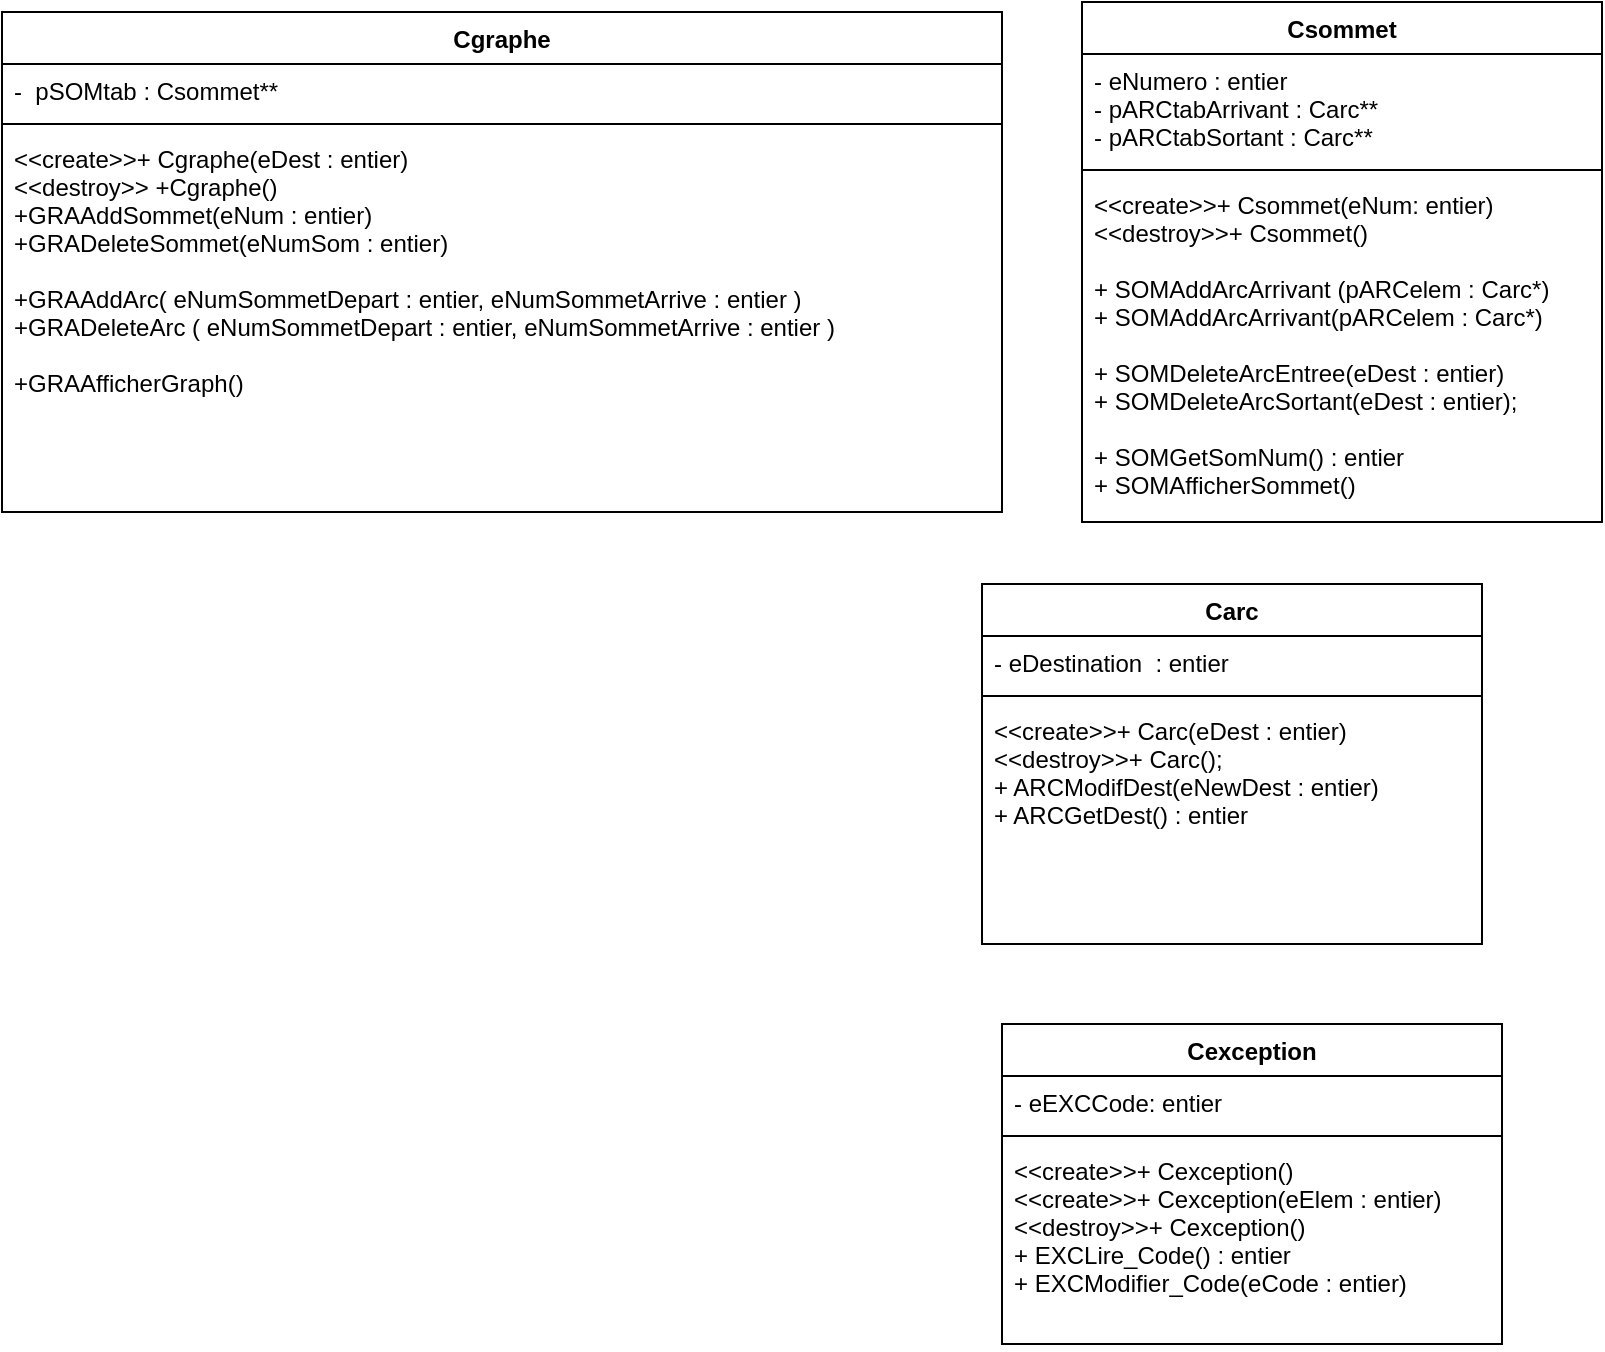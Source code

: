 <mxfile version="14.6.1" type="github">
  <diagram id="o4O8a7EBtK5oRw8HxuOW" name="Page-1">
    <mxGraphModel dx="1422" dy="762" grid="1" gridSize="10" guides="1" tooltips="1" connect="1" arrows="1" fold="1" page="1" pageScale="1" pageWidth="827" pageHeight="1169" math="0" shadow="0">
      <root>
        <mxCell id="0" />
        <mxCell id="1" parent="0" />
        <mxCell id="bLQx4u1SUMKuMdxCQeeX-1" value="Cgraphe" style="swimlane;fontStyle=1;align=center;verticalAlign=top;childLayout=stackLayout;horizontal=1;startSize=26;horizontalStack=0;resizeParent=1;resizeParentMax=0;resizeLast=0;collapsible=1;marginBottom=0;" parent="1" vertex="1">
          <mxGeometry x="10" y="54" width="500" height="250" as="geometry" />
        </mxCell>
        <mxCell id="bLQx4u1SUMKuMdxCQeeX-2" value="-  pSOMtab : Csommet**" style="text;strokeColor=none;fillColor=none;align=left;verticalAlign=top;spacingLeft=4;spacingRight=4;overflow=hidden;rotatable=0;points=[[0,0.5],[1,0.5]];portConstraint=eastwest;" parent="bLQx4u1SUMKuMdxCQeeX-1" vertex="1">
          <mxGeometry y="26" width="500" height="26" as="geometry" />
        </mxCell>
        <mxCell id="bLQx4u1SUMKuMdxCQeeX-3" value="" style="line;strokeWidth=1;fillColor=none;align=left;verticalAlign=middle;spacingTop=-1;spacingLeft=3;spacingRight=3;rotatable=0;labelPosition=right;points=[];portConstraint=eastwest;" parent="bLQx4u1SUMKuMdxCQeeX-1" vertex="1">
          <mxGeometry y="52" width="500" height="8" as="geometry" />
        </mxCell>
        <mxCell id="bLQx4u1SUMKuMdxCQeeX-4" value="&lt;&lt;create&gt;&gt;+ Cgraphe(eDest : entier)&#xa;&lt;&lt;destroy&gt;&gt; +Cgraphe()&#xa;+GRAAddSommet(eNum : entier)&#xa;+GRADeleteSommet(eNumSom : entier)&#xa;&#xa;+GRAAddArc( eNumSommetDepart : entier, eNumSommetArrive : entier )&#xa;+GRADeleteArc ( eNumSommetDepart : entier, eNumSommetArrive : entier )&#xa;&#xa;+GRAAfficherGraph()" style="text;strokeColor=none;fillColor=none;align=left;verticalAlign=top;spacingLeft=4;spacingRight=4;overflow=hidden;rotatable=0;points=[[0,0.5],[1,0.5]];portConstraint=eastwest;" parent="bLQx4u1SUMKuMdxCQeeX-1" vertex="1">
          <mxGeometry y="60" width="500" height="190" as="geometry" />
        </mxCell>
        <mxCell id="zVvoivQQcT_Ts4mum_z7-1" value="Csommet" style="swimlane;fontStyle=1;align=center;verticalAlign=top;childLayout=stackLayout;horizontal=1;startSize=26;horizontalStack=0;resizeParent=1;resizeParentMax=0;resizeLast=0;collapsible=1;marginBottom=0;" parent="1" vertex="1">
          <mxGeometry x="550" y="49" width="260" height="260" as="geometry" />
        </mxCell>
        <mxCell id="zVvoivQQcT_Ts4mum_z7-2" value="- eNumero : entier&#xa;- pARCtabArrivant : Carc**&#xa;- pARCtabSortant : Carc**" style="text;strokeColor=none;fillColor=none;align=left;verticalAlign=top;spacingLeft=4;spacingRight=4;overflow=hidden;rotatable=0;points=[[0,0.5],[1,0.5]];portConstraint=eastwest;" parent="zVvoivQQcT_Ts4mum_z7-1" vertex="1">
          <mxGeometry y="26" width="260" height="54" as="geometry" />
        </mxCell>
        <mxCell id="zVvoivQQcT_Ts4mum_z7-3" value="" style="line;strokeWidth=1;fillColor=none;align=left;verticalAlign=middle;spacingTop=-1;spacingLeft=3;spacingRight=3;rotatable=0;labelPosition=right;points=[];portConstraint=eastwest;" parent="zVvoivQQcT_Ts4mum_z7-1" vertex="1">
          <mxGeometry y="80" width="260" height="8" as="geometry" />
        </mxCell>
        <mxCell id="zVvoivQQcT_Ts4mum_z7-4" value="&lt;&lt;create&gt;&gt;+ Csommet(eNum: entier)&#xa;&lt;&lt;destroy&gt;&gt;+ Csommet()&#xa;&#xa;+ SOMAddArcArrivant (pARCelem : Carc*)&#xa;+ SOMAddArcArrivant(pARCelem : Carc*)&#xa;&#xa;+ SOMDeleteArcEntree(eDest : entier)&#xa;+ SOMDeleteArcSortant(eDest : entier);&#xa;&#xa;+ SOMGetSomNum() : entier&#xa;+ SOMAfficherSommet()" style="text;strokeColor=none;fillColor=none;align=left;verticalAlign=top;spacingLeft=4;spacingRight=4;overflow=hidden;rotatable=0;points=[[0,0.5],[1,0.5]];portConstraint=eastwest;" parent="zVvoivQQcT_Ts4mum_z7-1" vertex="1">
          <mxGeometry y="88" width="260" height="172" as="geometry" />
        </mxCell>
        <mxCell id="zVvoivQQcT_Ts4mum_z7-5" value="Carc" style="swimlane;fontStyle=1;align=center;verticalAlign=top;childLayout=stackLayout;horizontal=1;startSize=26;horizontalStack=0;resizeParent=1;resizeParentMax=0;resizeLast=0;collapsible=1;marginBottom=0;" parent="1" vertex="1">
          <mxGeometry x="500" y="340" width="250" height="180" as="geometry" />
        </mxCell>
        <mxCell id="zVvoivQQcT_Ts4mum_z7-6" value="- eDestination  : entier" style="text;strokeColor=none;fillColor=none;align=left;verticalAlign=top;spacingLeft=4;spacingRight=4;overflow=hidden;rotatable=0;points=[[0,0.5],[1,0.5]];portConstraint=eastwest;" parent="zVvoivQQcT_Ts4mum_z7-5" vertex="1">
          <mxGeometry y="26" width="250" height="26" as="geometry" />
        </mxCell>
        <mxCell id="zVvoivQQcT_Ts4mum_z7-7" value="" style="line;strokeWidth=1;fillColor=none;align=left;verticalAlign=middle;spacingTop=-1;spacingLeft=3;spacingRight=3;rotatable=0;labelPosition=right;points=[];portConstraint=eastwest;" parent="zVvoivQQcT_Ts4mum_z7-5" vertex="1">
          <mxGeometry y="52" width="250" height="8" as="geometry" />
        </mxCell>
        <mxCell id="zVvoivQQcT_Ts4mum_z7-8" value="&lt;&lt;create&gt;&gt;+ Carc(eDest : entier)&#xa;&lt;&lt;destroy&gt;&gt;+ Carc();&#xa;+ ARCModifDest(eNewDest : entier)&#xa;+ ARCGetDest() : entier" style="text;strokeColor=none;fillColor=none;align=left;verticalAlign=top;spacingLeft=4;spacingRight=4;overflow=hidden;rotatable=0;points=[[0,0.5],[1,0.5]];portConstraint=eastwest;" parent="zVvoivQQcT_Ts4mum_z7-5" vertex="1">
          <mxGeometry y="60" width="250" height="120" as="geometry" />
        </mxCell>
        <mxCell id="zVvoivQQcT_Ts4mum_z7-9" value="Cexception" style="swimlane;fontStyle=1;align=center;verticalAlign=top;childLayout=stackLayout;horizontal=1;startSize=26;horizontalStack=0;resizeParent=1;resizeParentMax=0;resizeLast=0;collapsible=1;marginBottom=0;" parent="1" vertex="1">
          <mxGeometry x="510" y="560" width="250" height="160" as="geometry" />
        </mxCell>
        <mxCell id="zVvoivQQcT_Ts4mum_z7-10" value="- eEXCCode: entier" style="text;strokeColor=none;fillColor=none;align=left;verticalAlign=top;spacingLeft=4;spacingRight=4;overflow=hidden;rotatable=0;points=[[0,0.5],[1,0.5]];portConstraint=eastwest;" parent="zVvoivQQcT_Ts4mum_z7-9" vertex="1">
          <mxGeometry y="26" width="250" height="26" as="geometry" />
        </mxCell>
        <mxCell id="zVvoivQQcT_Ts4mum_z7-11" value="" style="line;strokeWidth=1;fillColor=none;align=left;verticalAlign=middle;spacingTop=-1;spacingLeft=3;spacingRight=3;rotatable=0;labelPosition=right;points=[];portConstraint=eastwest;" parent="zVvoivQQcT_Ts4mum_z7-9" vertex="1">
          <mxGeometry y="52" width="250" height="8" as="geometry" />
        </mxCell>
        <mxCell id="zVvoivQQcT_Ts4mum_z7-12" value="&lt;&lt;create&gt;&gt;+ Cexception()&#xa;&lt;&lt;create&gt;&gt;+ Cexception(eElem : entier)&#xa;&lt;&lt;destroy&gt;&gt;+ Cexception()&#xa;+ EXCLire_Code() : entier&#xa;+ EXCModifier_Code(eCode : entier)" style="text;strokeColor=none;fillColor=none;align=left;verticalAlign=top;spacingLeft=4;spacingRight=4;overflow=hidden;rotatable=0;points=[[0,0.5],[1,0.5]];portConstraint=eastwest;" parent="zVvoivQQcT_Ts4mum_z7-9" vertex="1">
          <mxGeometry y="60" width="250" height="100" as="geometry" />
        </mxCell>
      </root>
    </mxGraphModel>
  </diagram>
</mxfile>
